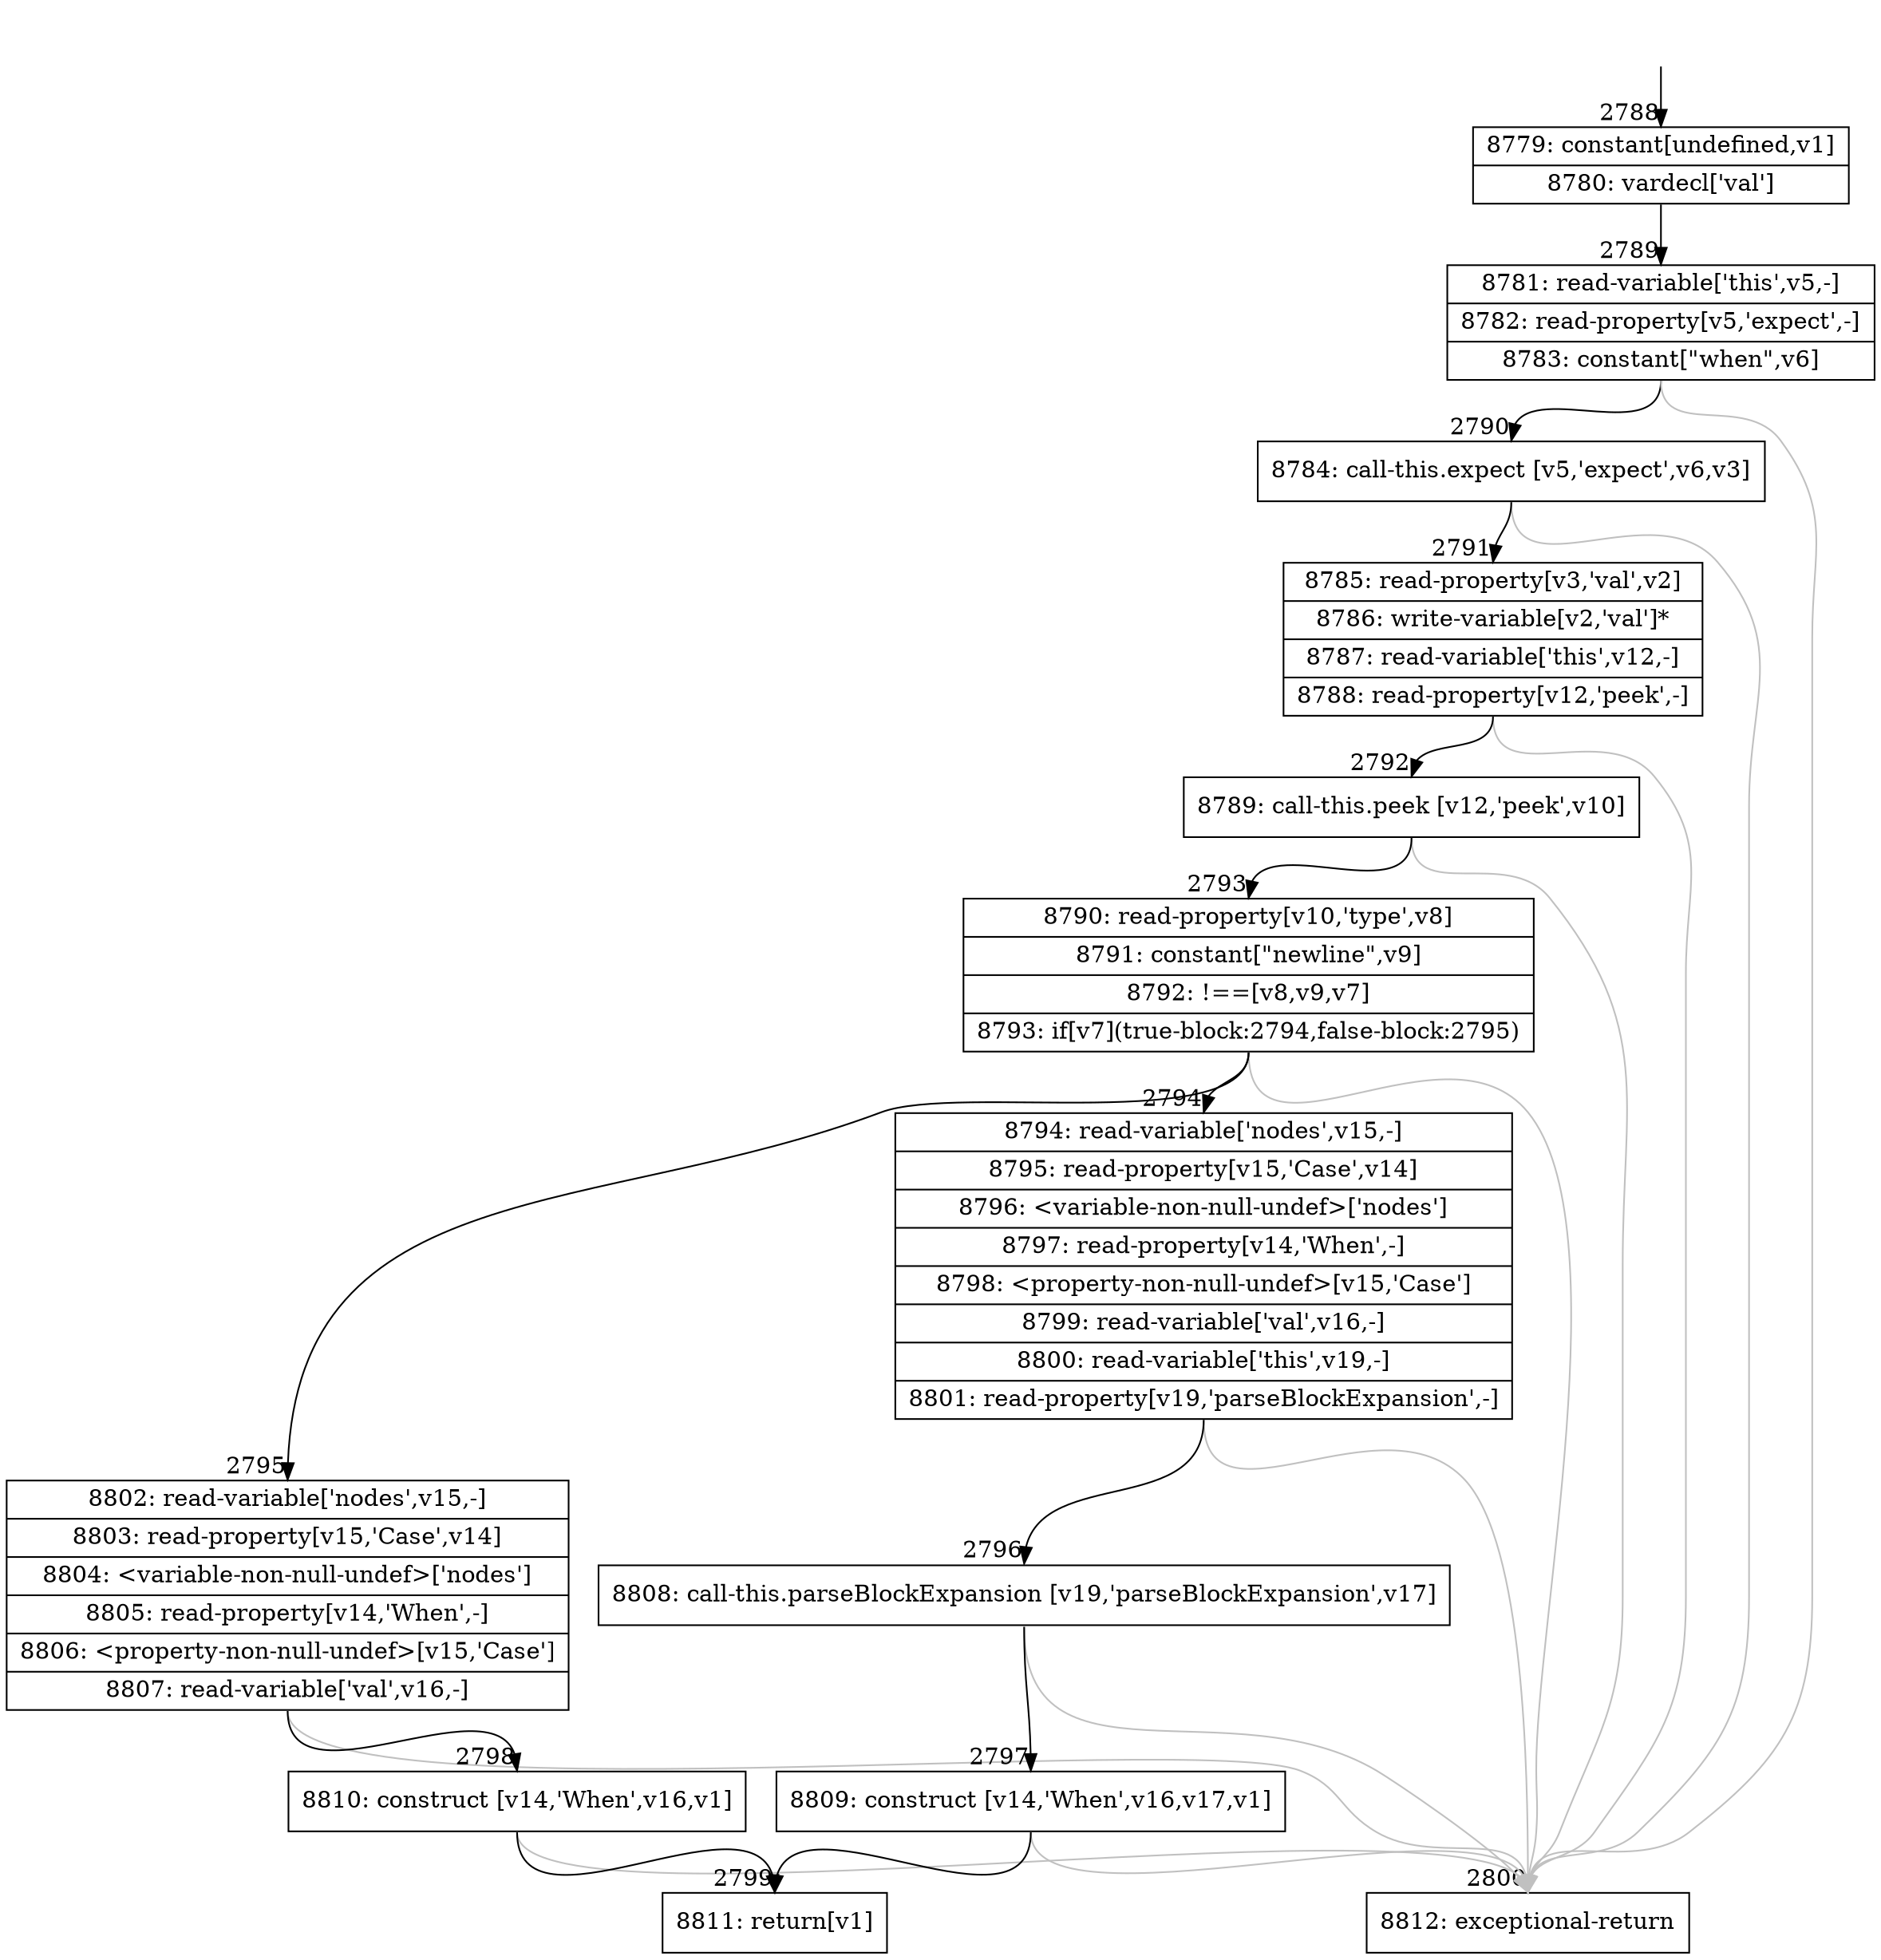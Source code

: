 digraph {
rankdir="TD"
BB_entry170[shape=none,label=""];
BB_entry170 -> BB2788 [tailport=s, headport=n, headlabel="    2788"]
BB2788 [shape=record label="{8779: constant[undefined,v1]|8780: vardecl['val']}" ] 
BB2788 -> BB2789 [tailport=s, headport=n, headlabel="      2789"]
BB2789 [shape=record label="{8781: read-variable['this',v5,-]|8782: read-property[v5,'expect',-]|8783: constant[\"when\",v6]}" ] 
BB2789 -> BB2790 [tailport=s, headport=n, headlabel="      2790"]
BB2789 -> BB2800 [tailport=s, headport=n, color=gray, headlabel="      2800"]
BB2790 [shape=record label="{8784: call-this.expect [v5,'expect',v6,v3]}" ] 
BB2790 -> BB2791 [tailport=s, headport=n, headlabel="      2791"]
BB2790 -> BB2800 [tailport=s, headport=n, color=gray]
BB2791 [shape=record label="{8785: read-property[v3,'val',v2]|8786: write-variable[v2,'val']*|8787: read-variable['this',v12,-]|8788: read-property[v12,'peek',-]}" ] 
BB2791 -> BB2792 [tailport=s, headport=n, headlabel="      2792"]
BB2791 -> BB2800 [tailport=s, headport=n, color=gray]
BB2792 [shape=record label="{8789: call-this.peek [v12,'peek',v10]}" ] 
BB2792 -> BB2793 [tailport=s, headport=n, headlabel="      2793"]
BB2792 -> BB2800 [tailport=s, headport=n, color=gray]
BB2793 [shape=record label="{8790: read-property[v10,'type',v8]|8791: constant[\"newline\",v9]|8792: !==[v8,v9,v7]|8793: if[v7](true-block:2794,false-block:2795)}" ] 
BB2793 -> BB2794 [tailport=s, headport=n, headlabel="      2794"]
BB2793 -> BB2795 [tailport=s, headport=n, headlabel="      2795"]
BB2793 -> BB2800 [tailport=s, headport=n, color=gray]
BB2794 [shape=record label="{8794: read-variable['nodes',v15,-]|8795: read-property[v15,'Case',v14]|8796: \<variable-non-null-undef\>['nodes']|8797: read-property[v14,'When',-]|8798: \<property-non-null-undef\>[v15,'Case']|8799: read-variable['val',v16,-]|8800: read-variable['this',v19,-]|8801: read-property[v19,'parseBlockExpansion',-]}" ] 
BB2794 -> BB2796 [tailport=s, headport=n, headlabel="      2796"]
BB2794 -> BB2800 [tailport=s, headport=n, color=gray]
BB2795 [shape=record label="{8802: read-variable['nodes',v15,-]|8803: read-property[v15,'Case',v14]|8804: \<variable-non-null-undef\>['nodes']|8805: read-property[v14,'When',-]|8806: \<property-non-null-undef\>[v15,'Case']|8807: read-variable['val',v16,-]}" ] 
BB2795 -> BB2798 [tailport=s, headport=n, headlabel="      2798"]
BB2795 -> BB2800 [tailport=s, headport=n, color=gray]
BB2796 [shape=record label="{8808: call-this.parseBlockExpansion [v19,'parseBlockExpansion',v17]}" ] 
BB2796 -> BB2797 [tailport=s, headport=n, headlabel="      2797"]
BB2796 -> BB2800 [tailport=s, headport=n, color=gray]
BB2797 [shape=record label="{8809: construct [v14,'When',v16,v17,v1]}" ] 
BB2797 -> BB2799 [tailport=s, headport=n, headlabel="      2799"]
BB2797 -> BB2800 [tailport=s, headport=n, color=gray]
BB2798 [shape=record label="{8810: construct [v14,'When',v16,v1]}" ] 
BB2798 -> BB2799 [tailport=s, headport=n]
BB2798 -> BB2800 [tailport=s, headport=n, color=gray]
BB2799 [shape=record label="{8811: return[v1]}" ] 
BB2800 [shape=record label="{8812: exceptional-return}" ] 
//#$~ 3073
}
